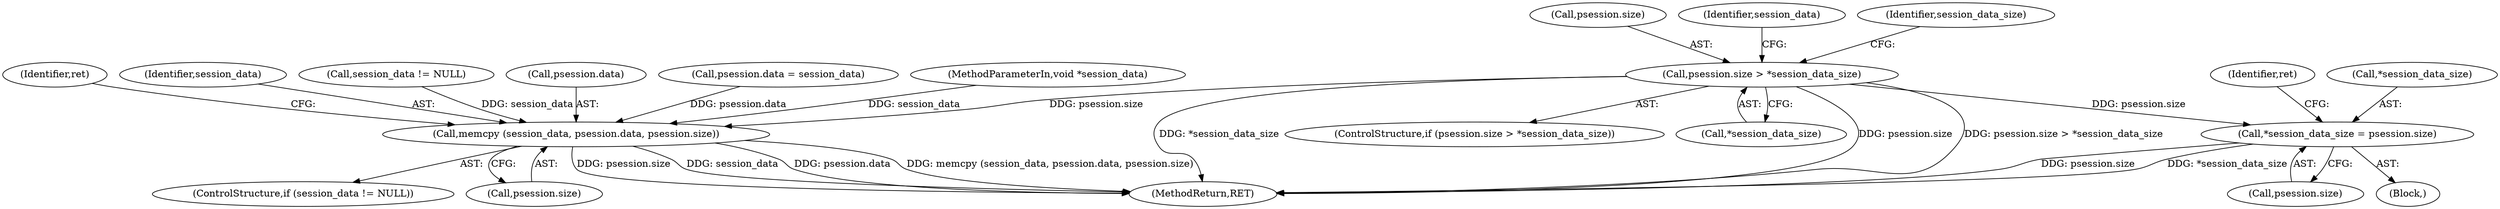 digraph "0_savannah_e82ef4545e9e98cbcb032f55d7c750b81e3a0450@pointer" {
"1000137" [label="(Call,psession.size > *session_data_size)"];
"1000144" [label="(Call,*session_data_size = psession.size)"];
"1000158" [label="(Call,memcpy (session_data, psession.data, psession.size))"];
"1000117" [label="(Call,psession.data = session_data)"];
"1000138" [label="(Call,psession.size)"];
"1000102" [label="(MethodParameterIn,void *session_data)"];
"1000145" [label="(Call,*session_data_size)"];
"1000163" [label="(Call,psession.size)"];
"1000151" [label="(Identifier,ret)"];
"1000136" [label="(ControlStructure,if (psession.size > *session_data_size))"];
"1000167" [label="(Identifier,ret)"];
"1000144" [label="(Call,*session_data_size = psession.size)"];
"1000141" [label="(Call,*session_data_size)"];
"1000147" [label="(Call,psession.size)"];
"1000137" [label="(Call,psession.size > *session_data_size)"];
"1000156" [label="(Identifier,session_data)"];
"1000159" [label="(Identifier,session_data)"];
"1000175" [label="(MethodReturn,RET)"];
"1000158" [label="(Call,memcpy (session_data, psession.data, psession.size))"];
"1000155" [label="(Call,session_data != NULL)"];
"1000154" [label="(ControlStructure,if (session_data != NULL))"];
"1000143" [label="(Block,)"];
"1000160" [label="(Call,psession.data)"];
"1000146" [label="(Identifier,session_data_size)"];
"1000137" -> "1000136"  [label="AST: "];
"1000137" -> "1000141"  [label="CFG: "];
"1000138" -> "1000137"  [label="AST: "];
"1000141" -> "1000137"  [label="AST: "];
"1000146" -> "1000137"  [label="CFG: "];
"1000156" -> "1000137"  [label="CFG: "];
"1000137" -> "1000175"  [label="DDG: *session_data_size"];
"1000137" -> "1000175"  [label="DDG: psession.size"];
"1000137" -> "1000175"  [label="DDG: psession.size > *session_data_size"];
"1000137" -> "1000144"  [label="DDG: psession.size"];
"1000137" -> "1000158"  [label="DDG: psession.size"];
"1000144" -> "1000143"  [label="AST: "];
"1000144" -> "1000147"  [label="CFG: "];
"1000145" -> "1000144"  [label="AST: "];
"1000147" -> "1000144"  [label="AST: "];
"1000151" -> "1000144"  [label="CFG: "];
"1000144" -> "1000175"  [label="DDG: psession.size"];
"1000144" -> "1000175"  [label="DDG: *session_data_size"];
"1000158" -> "1000154"  [label="AST: "];
"1000158" -> "1000163"  [label="CFG: "];
"1000159" -> "1000158"  [label="AST: "];
"1000160" -> "1000158"  [label="AST: "];
"1000163" -> "1000158"  [label="AST: "];
"1000167" -> "1000158"  [label="CFG: "];
"1000158" -> "1000175"  [label="DDG: psession.size"];
"1000158" -> "1000175"  [label="DDG: session_data"];
"1000158" -> "1000175"  [label="DDG: psession.data"];
"1000158" -> "1000175"  [label="DDG: memcpy (session_data, psession.data, psession.size)"];
"1000155" -> "1000158"  [label="DDG: session_data"];
"1000102" -> "1000158"  [label="DDG: session_data"];
"1000117" -> "1000158"  [label="DDG: psession.data"];
}

